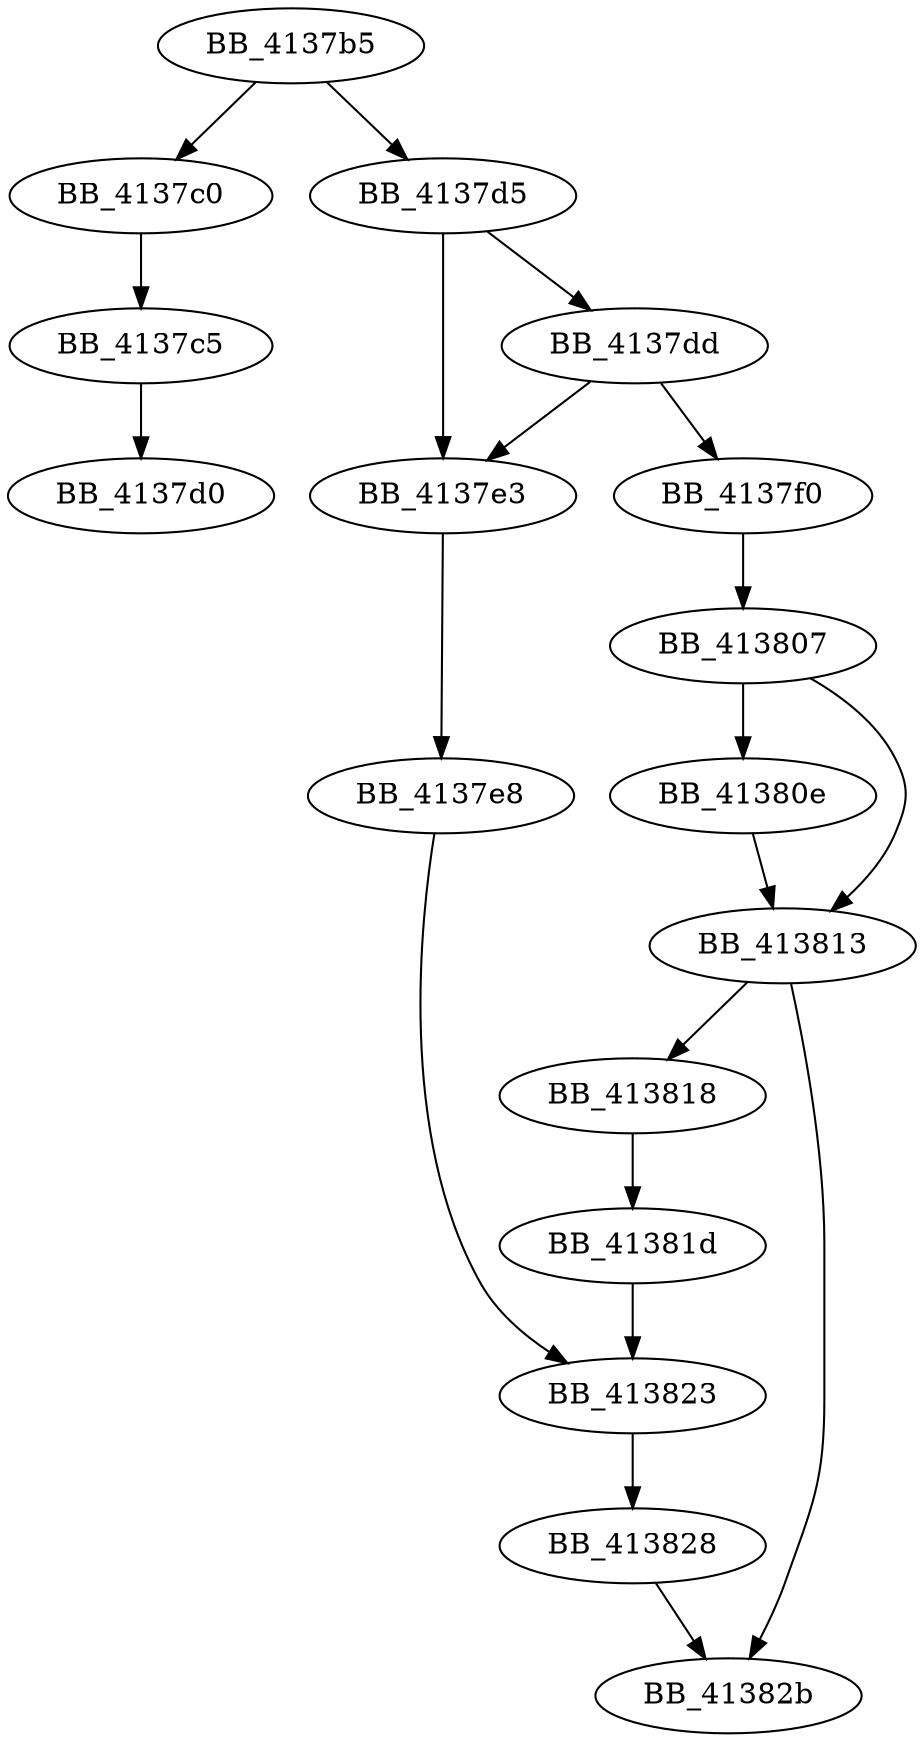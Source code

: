 DiGraph __vswprintf_s_l{
BB_4137b5->BB_4137c0
BB_4137b5->BB_4137d5
BB_4137c0->BB_4137c5
BB_4137c5->BB_4137d0
BB_4137d5->BB_4137dd
BB_4137d5->BB_4137e3
BB_4137dd->BB_4137e3
BB_4137dd->BB_4137f0
BB_4137e3->BB_4137e8
BB_4137e8->BB_413823
BB_4137f0->BB_413807
BB_413807->BB_41380e
BB_413807->BB_413813
BB_41380e->BB_413813
BB_413813->BB_413818
BB_413813->BB_41382b
BB_413818->BB_41381d
BB_41381d->BB_413823
BB_413823->BB_413828
BB_413828->BB_41382b
}
